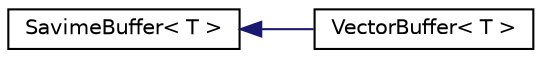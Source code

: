 digraph "Graphical Class Hierarchy"
{
  edge [fontname="Helvetica",fontsize="10",labelfontname="Helvetica",labelfontsize="10"];
  node [fontname="Helvetica",fontsize="10",shape=record];
  rankdir="LR";
  Node0 [label="SavimeBuffer\< T \>",height=0.2,width=0.4,color="black", fillcolor="white", style="filled",URL="$classSavimeBuffer.html"];
  Node0 -> Node1 [dir="back",color="midnightblue",fontsize="10",style="solid",fontname="Helvetica"];
  Node1 [label="VectorBuffer\< T \>",height=0.2,width=0.4,color="black", fillcolor="white", style="filled",URL="$classVectorBuffer.html"];
}
